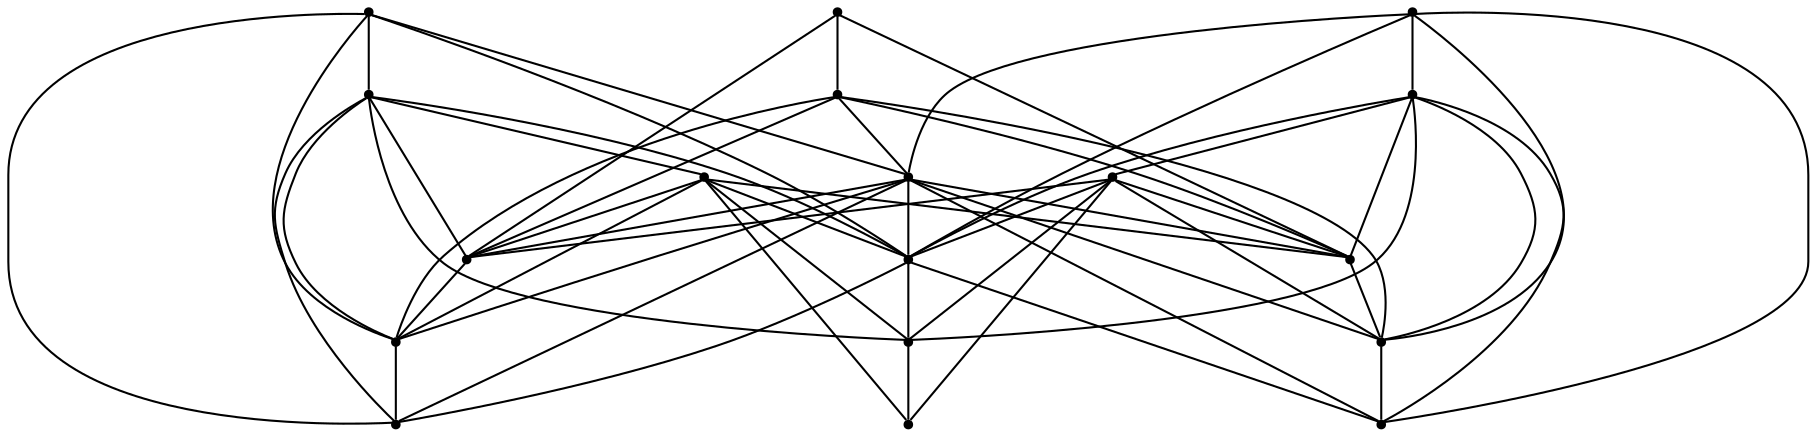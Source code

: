 graph {
  node [shape=point,comment="{\"directed\":false,\"doi\":\"10.1007/11618058_31\",\"figure\":\"5 (1)\"}"]

  v0 [pos="959.9077171148256,304.6418931749133"]
  v1 [pos="959.9077171148256,398.44186570909307"]
  v2 [pos="959.9077171148256,492.3289404975045"]
  v3 [pos="337.5794672056686,492.3289404975045"]
  v4 [pos="431.39692269258717,492.3289404975045"]
  v5 [pos="772.2728061409885,398.44186570909307"]
  v6 [pos="525.2143781795058,492.3289404975045"]
  v7 [pos="431.39692269258717,398.44186570909307"]
  v8 [pos="337.5794672056686,398.44186570909307"]
  v9 [pos="866.090293422965,304.6418931749133"]
  v10 [pos="525.2143781795058,398.44186570909307"]
  v11 [pos="866.090293422965,398.44186570909307"]
  v12 [pos="525.2143781795058,304.6418931749133"]
  v13 [pos="431.39692269258717,304.6418931749133"]
  v14 [pos="337.5794672056686,304.6418931749133"]
  v15 [pos="866.090293422965,492.3289404975045"]
  v16 [pos="772.2728061409885,492.3289404975045"]
  v17 [pos="772.2728061409885,304.6418931749133"]

  v3 -- v10 [id="-38",pos="337.5794672056686,492.3289404975045 525.2143781795058,398.44186570909307 525.2143781795058,398.44186570909307 525.2143781795058,398.44186570909307"]
  v10 -- v17 [id="-39",pos="525.2143781795058,398.44186570909307 772.2728061409885,304.6418931749133 772.2728061409885,304.6418931749133 772.2728061409885,304.6418931749133"]
  v3 -- v4 [id="-41",pos="337.5794672056686,492.3289404975045 431.39692269258717,492.3289404975045 431.39692269258717,492.3289404975045 431.39692269258717,492.3289404975045"]
  v4 -- v11 [id="-42",pos="431.39692269258717,492.3289404975045 866.090293422965,398.44186570909307 866.090293422965,398.44186570909307 866.090293422965,398.44186570909307"]
  v11 -- v1 [id="-43",pos="866.090293422965,398.44186570909307 959.9077171148256,398.44186570909307 959.9077171148256,398.44186570909307 959.9077171148256,398.44186570909307"]
  v3 -- v5 [id="-44",pos="337.5794672056686,492.3289404975045 772.2728061409885,398.44186570909307 772.2728061409885,398.44186570909307 772.2728061409885,398.44186570909307"]
  v5 -- v11 [id="-45",pos="772.2728061409885,398.44186570909307 866.090293422965,398.44186570909307 866.090293422965,398.44186570909307 866.090293422965,398.44186570909307"]
  v3 -- v0 [id="-47",pos="337.5794672056686,492.3289404975045 959.9077171148256,304.6418931749133 959.9077171148256,304.6418931749133 959.9077171148256,304.6418931749133"]
  v3 -- v9 [id="-48",pos="337.5794672056686,492.3289404975045 866.090293422965,304.6418931749133 866.090293422965,304.6418931749133 866.090293422965,304.6418931749133"]
  v8 -- v7 [id="-52",pos="337.5794672056686,398.44186570909307 431.39692269258717,398.44186570909307 431.39692269258717,398.44186570909307 431.39692269258717,398.44186570909307"]
  v7 -- v9 [id="-53",pos="431.39692269258717,398.44186570909307 866.090293422965,304.6418931749133 866.090293422965,304.6418931749133 866.090293422965,304.6418931749133"]
  v9 -- v0 [id="-54",pos="866.090293422965,304.6418931749133 959.9077171148256,304.6418931749133 959.9077171148256,304.6418931749133 959.9077171148256,304.6418931749133"]
  v8 -- v17 [id="-55",pos="337.5794672056686,398.44186570909307 772.2728061409885,304.6418931749133 772.2728061409885,304.6418931749133 772.2728061409885,304.6418931749133"]
  v17 -- v9 [id="-56",pos="772.2728061409885,304.6418931749133 866.090293422965,304.6418931749133 866.090293422965,304.6418931749133 866.090293422965,304.6418931749133"]
  v4 -- v6 [id="-67",pos="431.39692269258717,492.3289404975045 525.2143781795058,492.3289404975045 525.2143781795058,492.3289404975045 525.2143781795058,492.3289404975045"]
  v6 -- v16 [id="-68",pos="525.2143781795058,492.3289404975045 772.2728061409885,492.3289404975045 772.2728061409885,492.3289404975045 772.2728061409885,492.3289404975045"]
  v16 -- v15 [id="-72",pos="772.2728061409885,492.3289404975045 866.090293422965,492.3289404975045 866.090293422965,492.3289404975045 866.090293422965,492.3289404975045"]
  v15 -- v2 [id="-77",pos="866.090293422965,492.3289404975045 959.9077171148256,492.3289404975045 959.9077171148256,492.3289404975045 959.9077171148256,492.3289404975045"]
  v8 -- v16 [id="-88",pos="337.5794672056686,398.44186570909307 772.2728061409885,492.3289404975045 772.2728061409885,492.3289404975045 772.2728061409885,492.3289404975045"]
  v7 -- v15 [id="-90",pos="431.39692269258717,398.44186570909307 866.090293422965,492.3289404975045 866.090293422965,492.3289404975045 866.090293422965,492.3289404975045"]
  v7 -- v10 [id="-95",pos="431.39692269258717,398.44186570909307 525.2143781795058,398.44186570909307 525.2143781795058,398.44186570909307 525.2143781795058,398.44186570909307"]
  v10 -- v5 [id="-96",pos="525.2143781795058,398.44186570909307 772.2728061409885,398.44186570909307 772.2728061409885,398.44186570909307 772.2728061409885,398.44186570909307"]
  v14 -- v2 [id="-115",pos="337.5794672056686,304.6418931749133 959.9077171148256,492.3289404975045 959.9077171148256,492.3289404975045 959.9077171148256,492.3289404975045"]
  v14 -- v5 [id="-116",pos="337.5794672056686,304.6418931749133 772.2728061409885,398.44186570909307 772.2728061409885,398.44186570909307 772.2728061409885,398.44186570909307"]
  v14 -- v13 [id="-117",pos="337.5794672056686,304.6418931749133 431.39692269258717,304.6418931749133 431.39692269258717,304.6418931749133 431.39692269258717,304.6418931749133"]
  v13 -- v11 [id="-118",pos="431.39692269258717,304.6418931749133 866.090293422965,398.44186570909307 866.090293422965,398.44186570909307 866.090293422965,398.44186570909307"]
  v13 -- v12 [id="-123",pos="431.39692269258717,304.6418931749133 525.2143781795058,304.6418931749133 525.2143781795058,304.6418931749133 525.2143781795058,304.6418931749133"]
  v12 -- v17 [id="-124",pos="525.2143781795058,304.6418931749133 772.2728061409885,304.6418931749133 772.2728061409885,304.6418931749133 772.2728061409885,304.6418931749133"]
  v14 -- v10 [id="-139",pos="337.5794672056686,304.6418931749133 525.2143781795058,398.44186570909307 525.2143781795058,398.44186570909307 525.2143781795058,398.44186570909307"]
  v10 -- v16 [id="-140",pos="525.2143781795058,398.44186570909307 772.2728061409885,492.3289404975045 772.2728061409885,492.3289404975045 772.2728061409885,492.3289404975045"]
  v14 -- v15 [id="-141",pos="337.5794672056686,304.6418931749133 866.090293422965,492.3289404975045 866.090293422965,492.3289404975045 866.090293422965,492.3289404975045"]
  v4 -- v9 [id="-184",pos="431.39692269258717,492.3289404975045 866.090293422965,304.6418931749133 866.090293422965,304.6418931749133 866.090293422965,304.6418931749133"]
  v4 -- v17 [id="-185",pos="431.39692269258717,492.3289404975045 772.2728061409885,304.6418931749133 772.2728061409885,304.6418931749133 772.2728061409885,304.6418931749133"]
  v4 -- v5 [id="-191",pos="431.39692269258717,492.3289404975045 772.2728061409885,398.44186570909307 772.2728061409885,398.44186570909307 772.2728061409885,398.44186570909307"]
  v4 -- v0 [id="-192",pos="431.39692269258717,492.3289404975045 959.9077171148256,304.6418931749133 959.9077171148256,304.6418931749133 959.9077171148256,304.6418931749133"]
  v7 -- v17 [id="-199",pos="431.39692269258717,398.44186570909307 772.2728061409885,304.6418931749133 772.2728061409885,304.6418931749133 772.2728061409885,304.6418931749133"]
  v7 -- v16 [id="-225",pos="431.39692269258717,398.44186570909307 772.2728061409885,492.3289404975045 772.2728061409885,492.3289404975045 772.2728061409885,492.3289404975045"]
  v10 -- v2 [id="-228",pos="525.2143781795058,398.44186570909307 959.9077171148256,492.3289404975045 959.9077171148256,492.3289404975045 959.9077171148256,492.3289404975045"]
  v13 -- v5 [id="-247",pos="431.39692269258717,304.6418931749133 772.2728061409885,398.44186570909307 772.2728061409885,398.44186570909307 772.2728061409885,398.44186570909307"]
  v12 -- v1 [id="-250",pos="525.2143781795058,304.6418931749133 959.9077171148256,398.44186570909307 959.9077171148256,398.44186570909307 959.9077171148256,398.44186570909307"]
  v13 -- v16 [id="-266",pos="431.39692269258717,304.6418931749133 772.2728061409885,492.3289404975045 772.2728061409885,492.3289404975045 772.2728061409885,492.3289404975045"]
  v13 -- v15 [id="-267",pos="431.39692269258717,304.6418931749133 866.090293422965,492.3289404975045 866.090293422965,492.3289404975045 866.090293422965,492.3289404975045"]
  v13 -- v2 [id="-268",pos="431.39692269258717,304.6418931749133 959.9077171148256,492.3289404975045 959.9077171148256,492.3289404975045 959.9077171148256,492.3289404975045"]
  v6 -- v9 [id="-311",pos="525.2143781795058,492.3289404975045 866.090293422965,304.6418931749133 866.090293422965,304.6418931749133 866.090293422965,304.6418931749133"]
  v6 -- v17 [id="-312",pos="525.2143781795058,492.3289404975045 772.2728061409885,304.6418931749133 772.2728061409885,304.6418931749133 772.2728061409885,304.6418931749133"]
  v6 -- v1 [id="-315",pos="525.2143781795058,492.3289404975045 959.9077171148256,398.44186570909307 959.9077171148256,398.44186570909307 959.9077171148256,398.44186570909307"]
  v6 -- v11 [id="-316",pos="525.2143781795058,492.3289404975045 866.090293422965,398.44186570909307 866.090293422965,398.44186570909307 866.090293422965,398.44186570909307"]
  v6 -- v5 [id="-317",pos="525.2143781795058,492.3289404975045 772.2728061409885,398.44186570909307 772.2728061409885,398.44186570909307 772.2728061409885,398.44186570909307"]
  v5 -- v0 [id="-319",pos="772.2728061409885,398.44186570909307 959.9077171148256,304.6418931749133 959.9077171148256,304.6418931749133 959.9077171148256,304.6418931749133"]
  v10 -- v0 [id="-323",pos="525.2143781795058,398.44186570909307 959.9077171148256,304.6418931749133 959.9077171148256,304.6418931749133 959.9077171148256,304.6418931749133"]
  v10 -- v9 [id="-324",pos="525.2143781795058,398.44186570909307 866.090293422965,304.6418931749133 866.090293422965,304.6418931749133 866.090293422965,304.6418931749133"]
  v10 -- v15 [id="-347",pos="525.2143781795058,398.44186570909307 866.090293422965,492.3289404975045 866.090293422965,492.3289404975045 866.090293422965,492.3289404975045"]
  v12 -- v11 [id="-363",pos="525.2143781795058,304.6418931749133 866.090293422965,398.44186570909307 866.090293422965,398.44186570909307 866.090293422965,398.44186570909307"]
  v12 -- v16 [id="-380",pos="525.2143781795058,304.6418931749133 772.2728061409885,492.3289404975045 772.2728061409885,492.3289404975045 772.2728061409885,492.3289404975045"]
  v12 -- v15 [id="-381",pos="525.2143781795058,304.6418931749133 866.090293422965,492.3289404975045 866.090293422965,492.3289404975045 866.090293422965,492.3289404975045"]
  v12 -- v5 [id="-382",pos="525.2143781795058,304.6418931749133 772.2728061409885,398.44186570909307 772.2728061409885,398.44186570909307 772.2728061409885,398.44186570909307"]
  v5 -- v2 [id="-383",pos="772.2728061409885,398.44186570909307 959.9077171148256,492.3289404975045 959.9077171148256,492.3289404975045 959.9077171148256,492.3289404975045"]
}